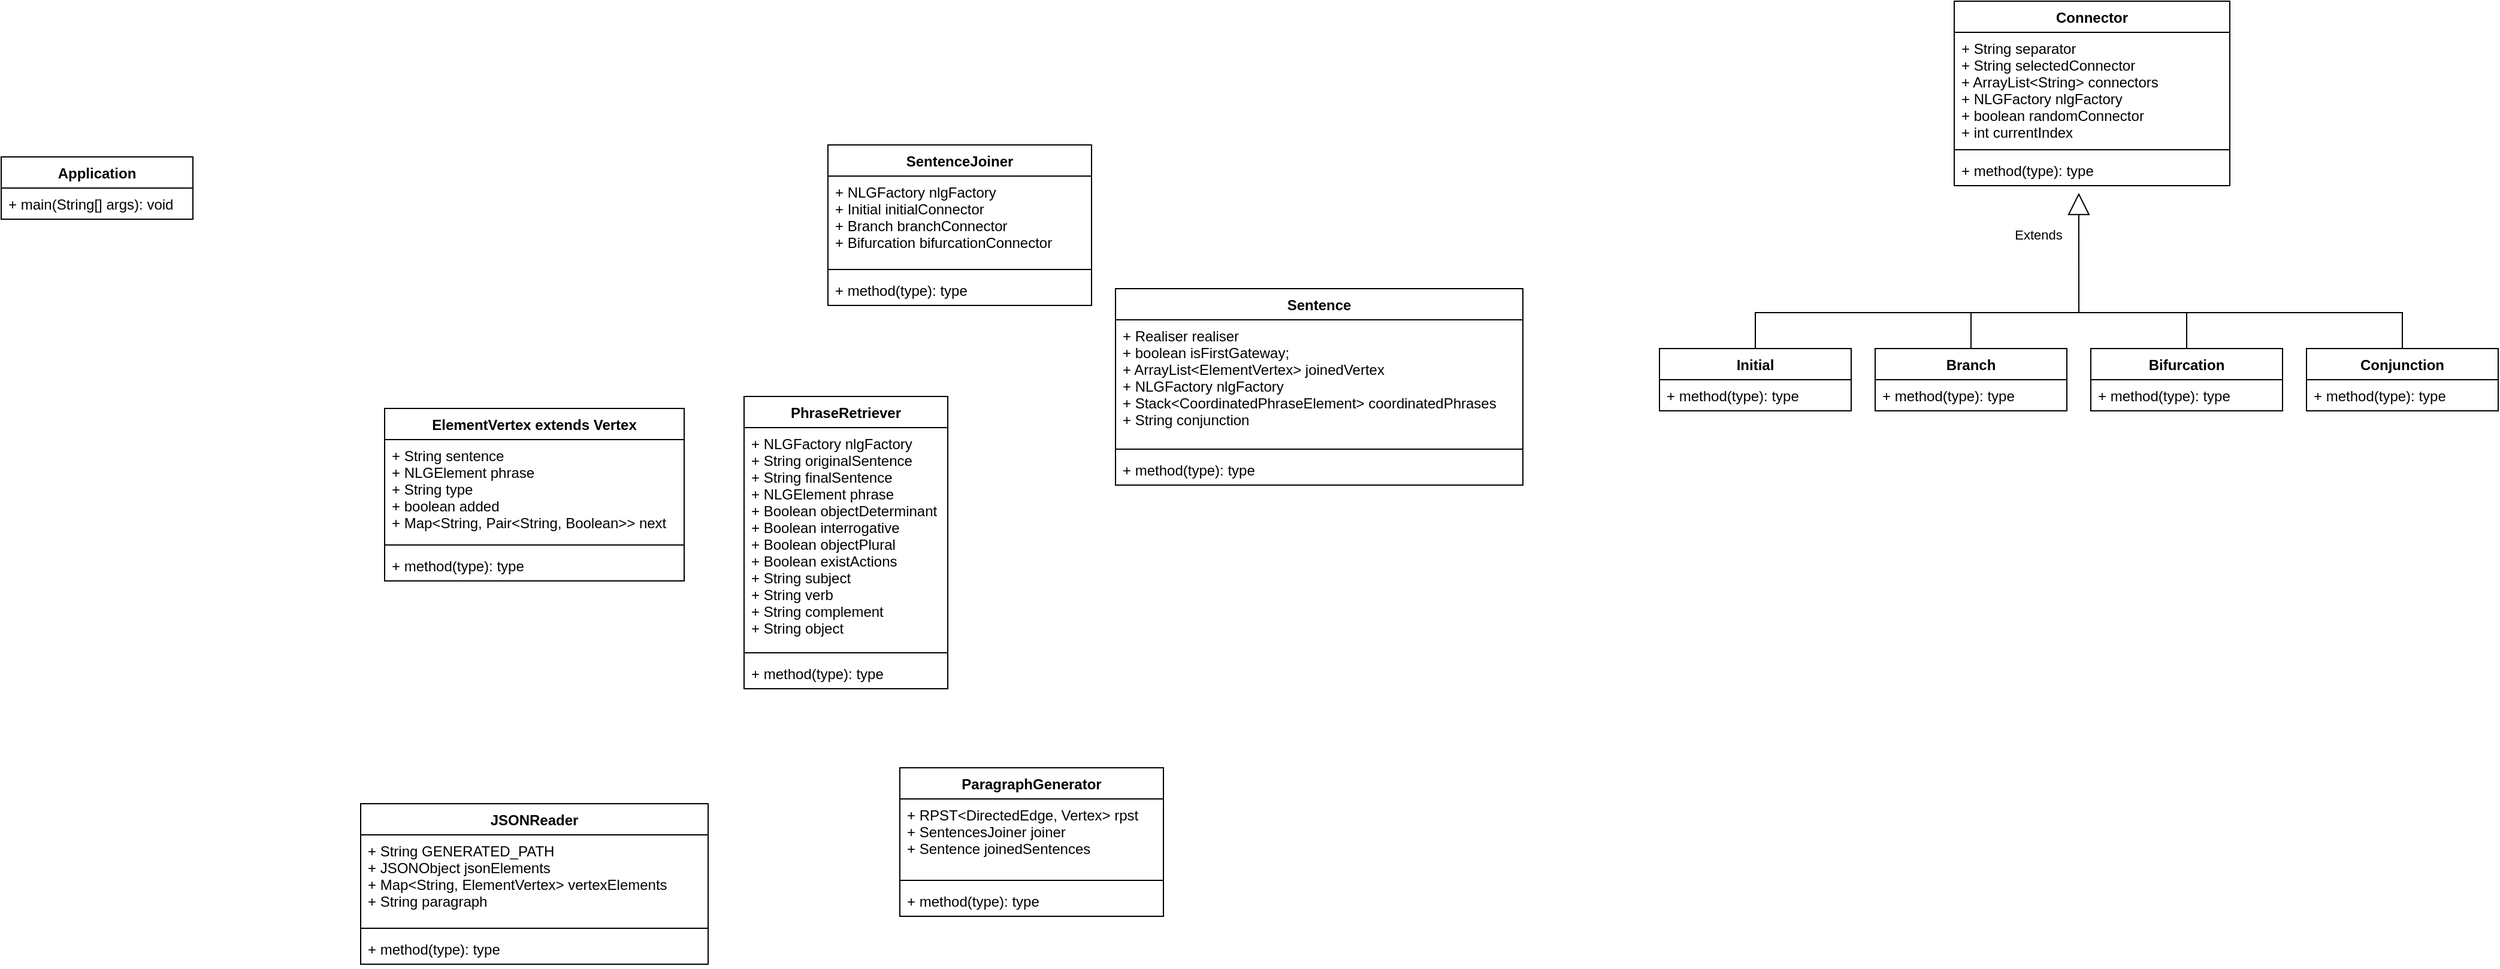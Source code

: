 <mxfile version="18.1.1" type="device"><diagram id="F4sbsEtE2blAwGzT-O8P" name="Page-1"><mxGraphModel dx="2012" dy="1945" grid="1" gridSize="10" guides="1" tooltips="1" connect="1" arrows="1" fold="1" page="1" pageScale="1" pageWidth="1169" pageHeight="827" math="0" shadow="0"><root><mxCell id="0"/><mxCell id="1" parent="0"/><mxCell id="9cTyadmZNkArdNjc95eq-1" value="Application" style="swimlane;fontStyle=1;align=center;verticalAlign=top;childLayout=stackLayout;horizontal=1;startSize=26;horizontalStack=0;resizeParent=1;resizeParentMax=0;resizeLast=0;collapsible=1;marginBottom=0;" vertex="1" parent="1"><mxGeometry x="20" y="50" width="160" height="52" as="geometry"/></mxCell><mxCell id="9cTyadmZNkArdNjc95eq-4" value="+ main(String[] args): void" style="text;strokeColor=none;fillColor=none;align=left;verticalAlign=top;spacingLeft=4;spacingRight=4;overflow=hidden;rotatable=0;points=[[0,0.5],[1,0.5]];portConstraint=eastwest;" vertex="1" parent="9cTyadmZNkArdNjc95eq-1"><mxGeometry y="26" width="160" height="26" as="geometry"/></mxCell><mxCell id="9cTyadmZNkArdNjc95eq-5" value="Bifurcation" style="swimlane;fontStyle=1;align=center;verticalAlign=top;childLayout=stackLayout;horizontal=1;startSize=26;horizontalStack=0;resizeParent=1;resizeParentMax=0;resizeLast=0;collapsible=1;marginBottom=0;" vertex="1" parent="1"><mxGeometry x="1764" y="210" width="160" height="52" as="geometry"/></mxCell><mxCell id="9cTyadmZNkArdNjc95eq-8" value="+ method(type): type" style="text;strokeColor=none;fillColor=none;align=left;verticalAlign=top;spacingLeft=4;spacingRight=4;overflow=hidden;rotatable=0;points=[[0,0.5],[1,0.5]];portConstraint=eastwest;" vertex="1" parent="9cTyadmZNkArdNjc95eq-5"><mxGeometry y="26" width="160" height="26" as="geometry"/></mxCell><mxCell id="9cTyadmZNkArdNjc95eq-9" value="Branch" style="swimlane;fontStyle=1;align=center;verticalAlign=top;childLayout=stackLayout;horizontal=1;startSize=26;horizontalStack=0;resizeParent=1;resizeParentMax=0;resizeLast=0;collapsible=1;marginBottom=0;" vertex="1" parent="1"><mxGeometry x="1584" y="210" width="160" height="52" as="geometry"/></mxCell><mxCell id="9cTyadmZNkArdNjc95eq-12" value="+ method(type): type" style="text;strokeColor=none;fillColor=none;align=left;verticalAlign=top;spacingLeft=4;spacingRight=4;overflow=hidden;rotatable=0;points=[[0,0.5],[1,0.5]];portConstraint=eastwest;" vertex="1" parent="9cTyadmZNkArdNjc95eq-9"><mxGeometry y="26" width="160" height="26" as="geometry"/></mxCell><mxCell id="9cTyadmZNkArdNjc95eq-13" value="Conjunction" style="swimlane;fontStyle=1;align=center;verticalAlign=top;childLayout=stackLayout;horizontal=1;startSize=26;horizontalStack=0;resizeParent=1;resizeParentMax=0;resizeLast=0;collapsible=1;marginBottom=0;" vertex="1" parent="1"><mxGeometry x="1944" y="210" width="160" height="52" as="geometry"/></mxCell><mxCell id="9cTyadmZNkArdNjc95eq-16" value="+ method(type): type" style="text;strokeColor=none;fillColor=none;align=left;verticalAlign=top;spacingLeft=4;spacingRight=4;overflow=hidden;rotatable=0;points=[[0,0.5],[1,0.5]];portConstraint=eastwest;" vertex="1" parent="9cTyadmZNkArdNjc95eq-13"><mxGeometry y="26" width="160" height="26" as="geometry"/></mxCell><mxCell id="9cTyadmZNkArdNjc95eq-17" value="Connector" style="swimlane;fontStyle=1;align=center;verticalAlign=top;childLayout=stackLayout;horizontal=1;startSize=26;horizontalStack=0;resizeParent=1;resizeParentMax=0;resizeLast=0;collapsible=1;marginBottom=0;" vertex="1" parent="1"><mxGeometry x="1650" y="-80" width="230" height="154" as="geometry"/></mxCell><mxCell id="9cTyadmZNkArdNjc95eq-18" value="+ String separator&#xA;+ String selectedConnector&#xA;+ ArrayList&lt;String&gt; connectors&#xA;+ NLGFactory nlgFactory&#xA;+ boolean randomConnector&#xA;+ int currentIndex" style="text;strokeColor=none;fillColor=none;align=left;verticalAlign=top;spacingLeft=4;spacingRight=4;overflow=hidden;rotatable=0;points=[[0,0.5],[1,0.5]];portConstraint=eastwest;" vertex="1" parent="9cTyadmZNkArdNjc95eq-17"><mxGeometry y="26" width="230" height="94" as="geometry"/></mxCell><mxCell id="9cTyadmZNkArdNjc95eq-19" value="" style="line;strokeWidth=1;fillColor=none;align=left;verticalAlign=middle;spacingTop=-1;spacingLeft=3;spacingRight=3;rotatable=0;labelPosition=right;points=[];portConstraint=eastwest;" vertex="1" parent="9cTyadmZNkArdNjc95eq-17"><mxGeometry y="120" width="230" height="8" as="geometry"/></mxCell><mxCell id="9cTyadmZNkArdNjc95eq-20" value="+ method(type): type" style="text;strokeColor=none;fillColor=none;align=left;verticalAlign=top;spacingLeft=4;spacingRight=4;overflow=hidden;rotatable=0;points=[[0,0.5],[1,0.5]];portConstraint=eastwest;" vertex="1" parent="9cTyadmZNkArdNjc95eq-17"><mxGeometry y="128" width="230" height="26" as="geometry"/></mxCell><mxCell id="9cTyadmZNkArdNjc95eq-21" value="ElementVertex extends Vertex" style="swimlane;fontStyle=1;align=center;verticalAlign=top;childLayout=stackLayout;horizontal=1;startSize=26;horizontalStack=0;resizeParent=1;resizeParentMax=0;resizeLast=0;collapsible=1;marginBottom=0;" vertex="1" parent="1"><mxGeometry x="340" y="260" width="250" height="144" as="geometry"/></mxCell><mxCell id="9cTyadmZNkArdNjc95eq-22" value="+ String sentence&#xA;+ NLGElement phrase&#xA;+ String type&#xA;+ boolean added&#xA;+ Map&lt;String, Pair&lt;String, Boolean&gt;&gt; next" style="text;strokeColor=none;fillColor=none;align=left;verticalAlign=top;spacingLeft=4;spacingRight=4;overflow=hidden;rotatable=0;points=[[0,0.5],[1,0.5]];portConstraint=eastwest;" vertex="1" parent="9cTyadmZNkArdNjc95eq-21"><mxGeometry y="26" width="250" height="84" as="geometry"/></mxCell><mxCell id="9cTyadmZNkArdNjc95eq-23" value="" style="line;strokeWidth=1;fillColor=none;align=left;verticalAlign=middle;spacingTop=-1;spacingLeft=3;spacingRight=3;rotatable=0;labelPosition=right;points=[];portConstraint=eastwest;" vertex="1" parent="9cTyadmZNkArdNjc95eq-21"><mxGeometry y="110" width="250" height="8" as="geometry"/></mxCell><mxCell id="9cTyadmZNkArdNjc95eq-24" value="+ method(type): type" style="text;strokeColor=none;fillColor=none;align=left;verticalAlign=top;spacingLeft=4;spacingRight=4;overflow=hidden;rotatable=0;points=[[0,0.5],[1,0.5]];portConstraint=eastwest;" vertex="1" parent="9cTyadmZNkArdNjc95eq-21"><mxGeometry y="118" width="250" height="26" as="geometry"/></mxCell><mxCell id="9cTyadmZNkArdNjc95eq-29" value="Initial" style="swimlane;fontStyle=1;align=center;verticalAlign=top;childLayout=stackLayout;horizontal=1;startSize=26;horizontalStack=0;resizeParent=1;resizeParentMax=0;resizeLast=0;collapsible=1;marginBottom=0;" vertex="1" parent="1"><mxGeometry x="1404" y="210" width="160" height="52" as="geometry"/></mxCell><mxCell id="9cTyadmZNkArdNjc95eq-32" value="+ method(type): type" style="text;strokeColor=none;fillColor=none;align=left;verticalAlign=top;spacingLeft=4;spacingRight=4;overflow=hidden;rotatable=0;points=[[0,0.5],[1,0.5]];portConstraint=eastwest;" vertex="1" parent="9cTyadmZNkArdNjc95eq-29"><mxGeometry y="26" width="160" height="26" as="geometry"/></mxCell><mxCell id="9cTyadmZNkArdNjc95eq-33" value="JSONReader" style="swimlane;fontStyle=1;align=center;verticalAlign=top;childLayout=stackLayout;horizontal=1;startSize=26;horizontalStack=0;resizeParent=1;resizeParentMax=0;resizeLast=0;collapsible=1;marginBottom=0;" vertex="1" parent="1"><mxGeometry x="320" y="590" width="290" height="134" as="geometry"/></mxCell><mxCell id="9cTyadmZNkArdNjc95eq-34" value="+ String GENERATED_PATH&#xA;+ JSONObject jsonElements&#xA;+ Map&lt;String, ElementVertex&gt; vertexElements&#xA;+ String paragraph" style="text;strokeColor=none;fillColor=none;align=left;verticalAlign=top;spacingLeft=4;spacingRight=4;overflow=hidden;rotatable=0;points=[[0,0.5],[1,0.5]];portConstraint=eastwest;" vertex="1" parent="9cTyadmZNkArdNjc95eq-33"><mxGeometry y="26" width="290" height="74" as="geometry"/></mxCell><mxCell id="9cTyadmZNkArdNjc95eq-35" value="" style="line;strokeWidth=1;fillColor=none;align=left;verticalAlign=middle;spacingTop=-1;spacingLeft=3;spacingRight=3;rotatable=0;labelPosition=right;points=[];portConstraint=eastwest;" vertex="1" parent="9cTyadmZNkArdNjc95eq-33"><mxGeometry y="100" width="290" height="8" as="geometry"/></mxCell><mxCell id="9cTyadmZNkArdNjc95eq-36" value="+ method(type): type" style="text;strokeColor=none;fillColor=none;align=left;verticalAlign=top;spacingLeft=4;spacingRight=4;overflow=hidden;rotatable=0;points=[[0,0.5],[1,0.5]];portConstraint=eastwest;" vertex="1" parent="9cTyadmZNkArdNjc95eq-33"><mxGeometry y="108" width="290" height="26" as="geometry"/></mxCell><mxCell id="9cTyadmZNkArdNjc95eq-41" value="ParagraphGenerator" style="swimlane;fontStyle=1;align=center;verticalAlign=top;childLayout=stackLayout;horizontal=1;startSize=26;horizontalStack=0;resizeParent=1;resizeParentMax=0;resizeLast=0;collapsible=1;marginBottom=0;" vertex="1" parent="1"><mxGeometry x="770" y="560" width="220" height="124" as="geometry"/></mxCell><mxCell id="9cTyadmZNkArdNjc95eq-42" value="+ RPST&lt;DirectedEdge, Vertex&gt; rpst&#xA;+ SentencesJoiner joiner&#xA;+ Sentence joinedSentences" style="text;strokeColor=none;fillColor=none;align=left;verticalAlign=top;spacingLeft=4;spacingRight=4;overflow=hidden;rotatable=0;points=[[0,0.5],[1,0.5]];portConstraint=eastwest;" vertex="1" parent="9cTyadmZNkArdNjc95eq-41"><mxGeometry y="26" width="220" height="64" as="geometry"/></mxCell><mxCell id="9cTyadmZNkArdNjc95eq-43" value="" style="line;strokeWidth=1;fillColor=none;align=left;verticalAlign=middle;spacingTop=-1;spacingLeft=3;spacingRight=3;rotatable=0;labelPosition=right;points=[];portConstraint=eastwest;" vertex="1" parent="9cTyadmZNkArdNjc95eq-41"><mxGeometry y="90" width="220" height="8" as="geometry"/></mxCell><mxCell id="9cTyadmZNkArdNjc95eq-44" value="+ method(type): type" style="text;strokeColor=none;fillColor=none;align=left;verticalAlign=top;spacingLeft=4;spacingRight=4;overflow=hidden;rotatable=0;points=[[0,0.5],[1,0.5]];portConstraint=eastwest;" vertex="1" parent="9cTyadmZNkArdNjc95eq-41"><mxGeometry y="98" width="220" height="26" as="geometry"/></mxCell><mxCell id="9cTyadmZNkArdNjc95eq-45" value="PhraseRetriever" style="swimlane;fontStyle=1;align=center;verticalAlign=top;childLayout=stackLayout;horizontal=1;startSize=26;horizontalStack=0;resizeParent=1;resizeParentMax=0;resizeLast=0;collapsible=1;marginBottom=0;" vertex="1" parent="1"><mxGeometry x="640" y="250" width="170" height="244" as="geometry"/></mxCell><mxCell id="9cTyadmZNkArdNjc95eq-46" value="+ NLGFactory nlgFactory&#xA;+ String originalSentence&#xA;+ String finalSentence&#xA;+ NLGElement phrase&#xA;+ Boolean objectDeterminant&#xA;+ Boolean interrogative&#xA;+ Boolean objectPlural&#xA;+ Boolean existActions&#xA;+ String subject&#xA;+ String verb&#xA;+ String complement&#xA;+ String object" style="text;strokeColor=none;fillColor=none;align=left;verticalAlign=top;spacingLeft=4;spacingRight=4;overflow=hidden;rotatable=0;points=[[0,0.5],[1,0.5]];portConstraint=eastwest;" vertex="1" parent="9cTyadmZNkArdNjc95eq-45"><mxGeometry y="26" width="170" height="184" as="geometry"/></mxCell><mxCell id="9cTyadmZNkArdNjc95eq-47" value="" style="line;strokeWidth=1;fillColor=none;align=left;verticalAlign=middle;spacingTop=-1;spacingLeft=3;spacingRight=3;rotatable=0;labelPosition=right;points=[];portConstraint=eastwest;" vertex="1" parent="9cTyadmZNkArdNjc95eq-45"><mxGeometry y="210" width="170" height="8" as="geometry"/></mxCell><mxCell id="9cTyadmZNkArdNjc95eq-48" value="+ method(type): type" style="text;strokeColor=none;fillColor=none;align=left;verticalAlign=top;spacingLeft=4;spacingRight=4;overflow=hidden;rotatable=0;points=[[0,0.5],[1,0.5]];portConstraint=eastwest;" vertex="1" parent="9cTyadmZNkArdNjc95eq-45"><mxGeometry y="218" width="170" height="26" as="geometry"/></mxCell><mxCell id="9cTyadmZNkArdNjc95eq-49" value="Sentence" style="swimlane;fontStyle=1;align=center;verticalAlign=top;childLayout=stackLayout;horizontal=1;startSize=26;horizontalStack=0;resizeParent=1;resizeParentMax=0;resizeLast=0;collapsible=1;marginBottom=0;" vertex="1" parent="1"><mxGeometry x="950" y="160" width="340" height="164" as="geometry"/></mxCell><mxCell id="9cTyadmZNkArdNjc95eq-50" value="+ Realiser realiser&#xA;+ boolean isFirstGateway;&#xA;+ ArrayList&lt;ElementVertex&gt; joinedVertex&#xA;+ NLGFactory nlgFactory &#xA;+ Stack&lt;CoordinatedPhraseElement&gt; coordinatedPhrases &#xA;+ String conjunction" style="text;strokeColor=none;fillColor=none;align=left;verticalAlign=top;spacingLeft=4;spacingRight=4;overflow=hidden;rotatable=0;points=[[0,0.5],[1,0.5]];portConstraint=eastwest;" vertex="1" parent="9cTyadmZNkArdNjc95eq-49"><mxGeometry y="26" width="340" height="104" as="geometry"/></mxCell><mxCell id="9cTyadmZNkArdNjc95eq-51" value="" style="line;strokeWidth=1;fillColor=none;align=left;verticalAlign=middle;spacingTop=-1;spacingLeft=3;spacingRight=3;rotatable=0;labelPosition=right;points=[];portConstraint=eastwest;" vertex="1" parent="9cTyadmZNkArdNjc95eq-49"><mxGeometry y="130" width="340" height="8" as="geometry"/></mxCell><mxCell id="9cTyadmZNkArdNjc95eq-52" value="+ method(type): type" style="text;strokeColor=none;fillColor=none;align=left;verticalAlign=top;spacingLeft=4;spacingRight=4;overflow=hidden;rotatable=0;points=[[0,0.5],[1,0.5]];portConstraint=eastwest;" vertex="1" parent="9cTyadmZNkArdNjc95eq-49"><mxGeometry y="138" width="340" height="26" as="geometry"/></mxCell><mxCell id="9cTyadmZNkArdNjc95eq-53" value="SentenceJoiner" style="swimlane;fontStyle=1;align=center;verticalAlign=top;childLayout=stackLayout;horizontal=1;startSize=26;horizontalStack=0;resizeParent=1;resizeParentMax=0;resizeLast=0;collapsible=1;marginBottom=0;" vertex="1" parent="1"><mxGeometry x="710" y="40" width="220" height="134" as="geometry"/></mxCell><mxCell id="9cTyadmZNkArdNjc95eq-54" value="+ NLGFactory nlgFactory&#xA;+ Initial initialConnector &#xA;+ Branch branchConnector&#xA;+ Bifurcation bifurcationConnector" style="text;strokeColor=none;fillColor=none;align=left;verticalAlign=top;spacingLeft=4;spacingRight=4;overflow=hidden;rotatable=0;points=[[0,0.5],[1,0.5]];portConstraint=eastwest;" vertex="1" parent="9cTyadmZNkArdNjc95eq-53"><mxGeometry y="26" width="220" height="74" as="geometry"/></mxCell><mxCell id="9cTyadmZNkArdNjc95eq-55" value="" style="line;strokeWidth=1;fillColor=none;align=left;verticalAlign=middle;spacingTop=-1;spacingLeft=3;spacingRight=3;rotatable=0;labelPosition=right;points=[];portConstraint=eastwest;" vertex="1" parent="9cTyadmZNkArdNjc95eq-53"><mxGeometry y="100" width="220" height="8" as="geometry"/></mxCell><mxCell id="9cTyadmZNkArdNjc95eq-56" value="+ method(type): type" style="text;strokeColor=none;fillColor=none;align=left;verticalAlign=top;spacingLeft=4;spacingRight=4;overflow=hidden;rotatable=0;points=[[0,0.5],[1,0.5]];portConstraint=eastwest;" vertex="1" parent="9cTyadmZNkArdNjc95eq-53"><mxGeometry y="108" width="220" height="26" as="geometry"/></mxCell><mxCell id="9cTyadmZNkArdNjc95eq-65" value="" style="endArrow=none;endSize=16;endFill=0;html=1;rounded=0;entryX=0.5;entryY=1;entryDx=0;entryDy=0;exitX=0.5;exitY=0;exitDx=0;exitDy=0;edgeStyle=orthogonalEdgeStyle;" edge="1" parent="1" source="9cTyadmZNkArdNjc95eq-13"><mxGeometry x="0.868" y="144" width="160" relative="1" as="geometry"><mxPoint x="2024" y="400" as="sourcePoint"/><mxPoint x="1754" y="156" as="targetPoint"/><Array as="points"><mxPoint x="2024" y="180"/><mxPoint x="1754" y="180"/></Array><mxPoint as="offset"/></mxGeometry></mxCell><mxCell id="9cTyadmZNkArdNjc95eq-66" value="" style="endArrow=none;endSize=16;endFill=0;html=1;rounded=0;entryX=0.5;entryY=1;entryDx=0;entryDy=0;exitX=0.5;exitY=0;exitDx=0;exitDy=0;edgeStyle=orthogonalEdgeStyle;" edge="1" parent="1" source="9cTyadmZNkArdNjc95eq-9"><mxGeometry x="0.829" y="34" width="160" relative="1" as="geometry"><mxPoint x="1484" y="400" as="sourcePoint"/><mxPoint x="1754" y="156" as="targetPoint"/><Array as="points"><mxPoint x="1664" y="180"/><mxPoint x="1754" y="180"/></Array><mxPoint as="offset"/></mxGeometry></mxCell><mxCell id="9cTyadmZNkArdNjc95eq-68" value="Extends" style="endArrow=block;endSize=16;endFill=0;html=1;rounded=0;entryX=0.452;entryY=1.231;entryDx=0;entryDy=0;edgeStyle=orthogonalEdgeStyle;exitX=0.5;exitY=0;exitDx=0;exitDy=0;entryPerimeter=0;" edge="1" parent="1" source="9cTyadmZNkArdNjc95eq-5" target="9cTyadmZNkArdNjc95eq-20"><mxGeometry x="0.682" y="34" width="160" relative="1" as="geometry"><mxPoint x="1900" y="330" as="sourcePoint"/><mxPoint x="1754" y="156" as="targetPoint"/><Array as="points"><mxPoint x="1844" y="180"/><mxPoint x="1754" y="180"/></Array><mxPoint as="offset"/></mxGeometry></mxCell><mxCell id="9cTyadmZNkArdNjc95eq-69" value="" style="endArrow=none;endSize=16;endFill=0;html=1;rounded=0;entryX=0.5;entryY=1;entryDx=0;entryDy=0;exitX=0.5;exitY=0;exitDx=0;exitDy=0;edgeStyle=orthogonalEdgeStyle;" edge="1" parent="1" source="9cTyadmZNkArdNjc95eq-29"><mxGeometry x="0.868" y="144" width="160" relative="1" as="geometry"><mxPoint x="1484" y="280" as="sourcePoint"/><mxPoint x="1754" y="156" as="targetPoint"/><Array as="points"><mxPoint x="1484" y="180"/><mxPoint x="1754" y="180"/></Array><mxPoint as="offset"/></mxGeometry></mxCell></root></mxGraphModel></diagram></mxfile>